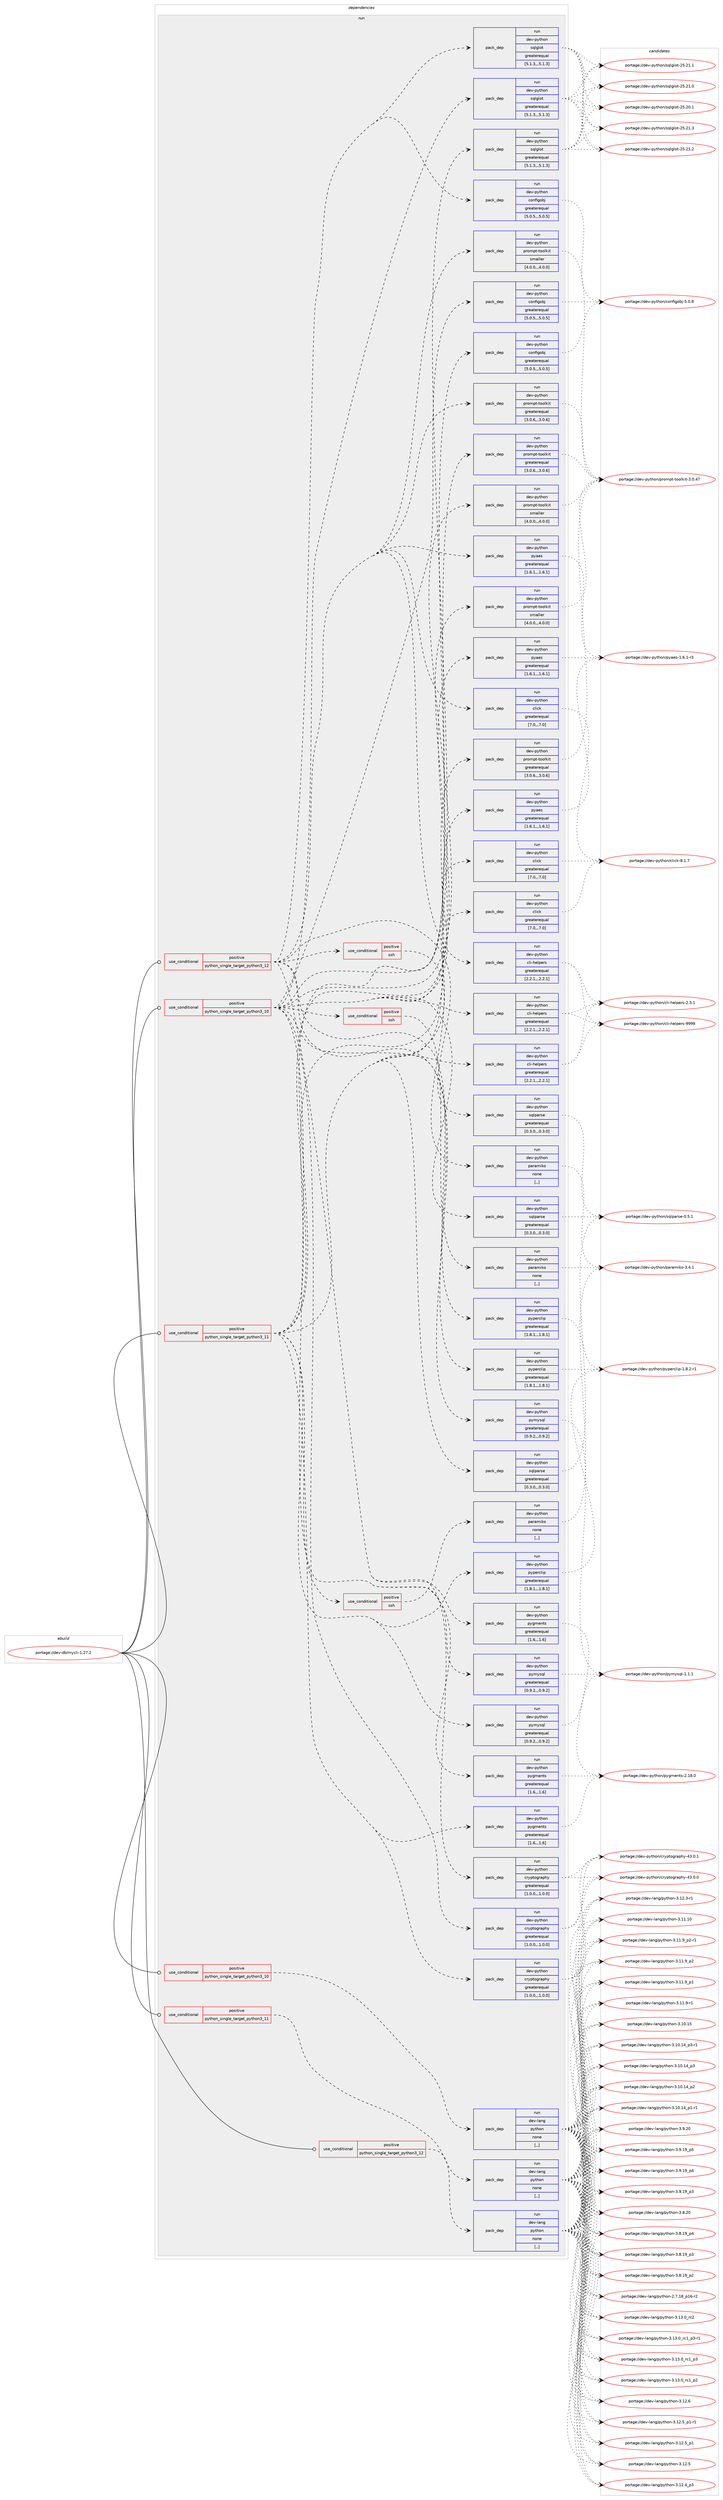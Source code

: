 digraph prolog {

# *************
# Graph options
# *************

newrank=true;
concentrate=true;
compound=true;
graph [rankdir=LR,fontname=Helvetica,fontsize=10,ranksep=1.5];#, ranksep=2.5, nodesep=0.2];
edge  [arrowhead=vee];
node  [fontname=Helvetica,fontsize=10];

# **********
# The ebuild
# **********

subgraph cluster_leftcol {
color=gray;
label=<<i>ebuild</i>>;
id [label="portage://dev-db/mycli-1.27.2", color=red, width=4, href="../dev-db/mycli-1.27.2.svg"];
}

# ****************
# The dependencies
# ****************

subgraph cluster_midcol {
color=gray;
label=<<i>dependencies</i>>;
subgraph cluster_compile {
fillcolor="#eeeeee";
style=filled;
label=<<i>compile</i>>;
}
subgraph cluster_compileandrun {
fillcolor="#eeeeee";
style=filled;
label=<<i>compile and run</i>>;
}
subgraph cluster_run {
fillcolor="#eeeeee";
style=filled;
label=<<i>run</i>>;
subgraph cond147624 {
dependency561151 [label=<<TABLE BORDER="0" CELLBORDER="1" CELLSPACING="0" CELLPADDING="4"><TR><TD ROWSPAN="3" CELLPADDING="10">use_conditional</TD></TR><TR><TD>positive</TD></TR><TR><TD>python_single_target_python3_10</TD></TR></TABLE>>, shape=none, color=red];
subgraph pack408991 {
dependency561152 [label=<<TABLE BORDER="0" CELLBORDER="1" CELLSPACING="0" CELLPADDING="4" WIDTH="220"><TR><TD ROWSPAN="6" CELLPADDING="30">pack_dep</TD></TR><TR><TD WIDTH="110">run</TD></TR><TR><TD>dev-lang</TD></TR><TR><TD>python</TD></TR><TR><TD>none</TD></TR><TR><TD>[,,]</TD></TR></TABLE>>, shape=none, color=blue];
}
dependency561151:e -> dependency561152:w [weight=20,style="dashed",arrowhead="vee"];
}
id:e -> dependency561151:w [weight=20,style="solid",arrowhead="odot"];
subgraph cond147625 {
dependency561153 [label=<<TABLE BORDER="0" CELLBORDER="1" CELLSPACING="0" CELLPADDING="4"><TR><TD ROWSPAN="3" CELLPADDING="10">use_conditional</TD></TR><TR><TD>positive</TD></TR><TR><TD>python_single_target_python3_10</TD></TR></TABLE>>, shape=none, color=red];
subgraph pack408992 {
dependency561154 [label=<<TABLE BORDER="0" CELLBORDER="1" CELLSPACING="0" CELLPADDING="4" WIDTH="220"><TR><TD ROWSPAN="6" CELLPADDING="30">pack_dep</TD></TR><TR><TD WIDTH="110">run</TD></TR><TR><TD>dev-python</TD></TR><TR><TD>cli-helpers</TD></TR><TR><TD>greaterequal</TD></TR><TR><TD>[2.2.1,,,2.2.1]</TD></TR></TABLE>>, shape=none, color=blue];
}
dependency561153:e -> dependency561154:w [weight=20,style="dashed",arrowhead="vee"];
subgraph pack408993 {
dependency561155 [label=<<TABLE BORDER="0" CELLBORDER="1" CELLSPACING="0" CELLPADDING="4" WIDTH="220"><TR><TD ROWSPAN="6" CELLPADDING="30">pack_dep</TD></TR><TR><TD WIDTH="110">run</TD></TR><TR><TD>dev-python</TD></TR><TR><TD>click</TD></TR><TR><TD>greaterequal</TD></TR><TR><TD>[7.0,,,7.0]</TD></TR></TABLE>>, shape=none, color=blue];
}
dependency561153:e -> dependency561155:w [weight=20,style="dashed",arrowhead="vee"];
subgraph pack408994 {
dependency561156 [label=<<TABLE BORDER="0" CELLBORDER="1" CELLSPACING="0" CELLPADDING="4" WIDTH="220"><TR><TD ROWSPAN="6" CELLPADDING="30">pack_dep</TD></TR><TR><TD WIDTH="110">run</TD></TR><TR><TD>dev-python</TD></TR><TR><TD>configobj</TD></TR><TR><TD>greaterequal</TD></TR><TR><TD>[5.0.5,,,5.0.5]</TD></TR></TABLE>>, shape=none, color=blue];
}
dependency561153:e -> dependency561156:w [weight=20,style="dashed",arrowhead="vee"];
subgraph pack408995 {
dependency561157 [label=<<TABLE BORDER="0" CELLBORDER="1" CELLSPACING="0" CELLPADDING="4" WIDTH="220"><TR><TD ROWSPAN="6" CELLPADDING="30">pack_dep</TD></TR><TR><TD WIDTH="110">run</TD></TR><TR><TD>dev-python</TD></TR><TR><TD>cryptography</TD></TR><TR><TD>greaterequal</TD></TR><TR><TD>[1.0.0,,,1.0.0]</TD></TR></TABLE>>, shape=none, color=blue];
}
dependency561153:e -> dependency561157:w [weight=20,style="dashed",arrowhead="vee"];
subgraph pack408996 {
dependency561158 [label=<<TABLE BORDER="0" CELLBORDER="1" CELLSPACING="0" CELLPADDING="4" WIDTH="220"><TR><TD ROWSPAN="6" CELLPADDING="30">pack_dep</TD></TR><TR><TD WIDTH="110">run</TD></TR><TR><TD>dev-python</TD></TR><TR><TD>prompt-toolkit</TD></TR><TR><TD>greaterequal</TD></TR><TR><TD>[3.0.6,,,3.0.6]</TD></TR></TABLE>>, shape=none, color=blue];
}
dependency561153:e -> dependency561158:w [weight=20,style="dashed",arrowhead="vee"];
subgraph pack408997 {
dependency561159 [label=<<TABLE BORDER="0" CELLBORDER="1" CELLSPACING="0" CELLPADDING="4" WIDTH="220"><TR><TD ROWSPAN="6" CELLPADDING="30">pack_dep</TD></TR><TR><TD WIDTH="110">run</TD></TR><TR><TD>dev-python</TD></TR><TR><TD>prompt-toolkit</TD></TR><TR><TD>smaller</TD></TR><TR><TD>[4.0.0,,,4.0.0]</TD></TR></TABLE>>, shape=none, color=blue];
}
dependency561153:e -> dependency561159:w [weight=20,style="dashed",arrowhead="vee"];
subgraph pack408998 {
dependency561160 [label=<<TABLE BORDER="0" CELLBORDER="1" CELLSPACING="0" CELLPADDING="4" WIDTH="220"><TR><TD ROWSPAN="6" CELLPADDING="30">pack_dep</TD></TR><TR><TD WIDTH="110">run</TD></TR><TR><TD>dev-python</TD></TR><TR><TD>pyaes</TD></TR><TR><TD>greaterequal</TD></TR><TR><TD>[1.6.1,,,1.6.1]</TD></TR></TABLE>>, shape=none, color=blue];
}
dependency561153:e -> dependency561160:w [weight=20,style="dashed",arrowhead="vee"];
subgraph pack408999 {
dependency561161 [label=<<TABLE BORDER="0" CELLBORDER="1" CELLSPACING="0" CELLPADDING="4" WIDTH="220"><TR><TD ROWSPAN="6" CELLPADDING="30">pack_dep</TD></TR><TR><TD WIDTH="110">run</TD></TR><TR><TD>dev-python</TD></TR><TR><TD>pygments</TD></TR><TR><TD>greaterequal</TD></TR><TR><TD>[1.6,,,1.6]</TD></TR></TABLE>>, shape=none, color=blue];
}
dependency561153:e -> dependency561161:w [weight=20,style="dashed",arrowhead="vee"];
subgraph pack409000 {
dependency561162 [label=<<TABLE BORDER="0" CELLBORDER="1" CELLSPACING="0" CELLPADDING="4" WIDTH="220"><TR><TD ROWSPAN="6" CELLPADDING="30">pack_dep</TD></TR><TR><TD WIDTH="110">run</TD></TR><TR><TD>dev-python</TD></TR><TR><TD>pymysql</TD></TR><TR><TD>greaterequal</TD></TR><TR><TD>[0.9.2,,,0.9.2]</TD></TR></TABLE>>, shape=none, color=blue];
}
dependency561153:e -> dependency561162:w [weight=20,style="dashed",arrowhead="vee"];
subgraph pack409001 {
dependency561163 [label=<<TABLE BORDER="0" CELLBORDER="1" CELLSPACING="0" CELLPADDING="4" WIDTH="220"><TR><TD ROWSPAN="6" CELLPADDING="30">pack_dep</TD></TR><TR><TD WIDTH="110">run</TD></TR><TR><TD>dev-python</TD></TR><TR><TD>pyperclip</TD></TR><TR><TD>greaterequal</TD></TR><TR><TD>[1.8.1,,,1.8.1]</TD></TR></TABLE>>, shape=none, color=blue];
}
dependency561153:e -> dependency561163:w [weight=20,style="dashed",arrowhead="vee"];
subgraph pack409002 {
dependency561164 [label=<<TABLE BORDER="0" CELLBORDER="1" CELLSPACING="0" CELLPADDING="4" WIDTH="220"><TR><TD ROWSPAN="6" CELLPADDING="30">pack_dep</TD></TR><TR><TD WIDTH="110">run</TD></TR><TR><TD>dev-python</TD></TR><TR><TD>sqlglot</TD></TR><TR><TD>greaterequal</TD></TR><TR><TD>[5.1.3,,,5.1.3]</TD></TR></TABLE>>, shape=none, color=blue];
}
dependency561153:e -> dependency561164:w [weight=20,style="dashed",arrowhead="vee"];
subgraph pack409003 {
dependency561165 [label=<<TABLE BORDER="0" CELLBORDER="1" CELLSPACING="0" CELLPADDING="4" WIDTH="220"><TR><TD ROWSPAN="6" CELLPADDING="30">pack_dep</TD></TR><TR><TD WIDTH="110">run</TD></TR><TR><TD>dev-python</TD></TR><TR><TD>sqlparse</TD></TR><TR><TD>greaterequal</TD></TR><TR><TD>[0.3.0,,,0.3.0]</TD></TR></TABLE>>, shape=none, color=blue];
}
dependency561153:e -> dependency561165:w [weight=20,style="dashed",arrowhead="vee"];
subgraph cond147626 {
dependency561166 [label=<<TABLE BORDER="0" CELLBORDER="1" CELLSPACING="0" CELLPADDING="4"><TR><TD ROWSPAN="3" CELLPADDING="10">use_conditional</TD></TR><TR><TD>positive</TD></TR><TR><TD>ssh</TD></TR></TABLE>>, shape=none, color=red];
subgraph pack409004 {
dependency561167 [label=<<TABLE BORDER="0" CELLBORDER="1" CELLSPACING="0" CELLPADDING="4" WIDTH="220"><TR><TD ROWSPAN="6" CELLPADDING="30">pack_dep</TD></TR><TR><TD WIDTH="110">run</TD></TR><TR><TD>dev-python</TD></TR><TR><TD>paramiko</TD></TR><TR><TD>none</TD></TR><TR><TD>[,,]</TD></TR></TABLE>>, shape=none, color=blue];
}
dependency561166:e -> dependency561167:w [weight=20,style="dashed",arrowhead="vee"];
}
dependency561153:e -> dependency561166:w [weight=20,style="dashed",arrowhead="vee"];
}
id:e -> dependency561153:w [weight=20,style="solid",arrowhead="odot"];
subgraph cond147627 {
dependency561168 [label=<<TABLE BORDER="0" CELLBORDER="1" CELLSPACING="0" CELLPADDING="4"><TR><TD ROWSPAN="3" CELLPADDING="10">use_conditional</TD></TR><TR><TD>positive</TD></TR><TR><TD>python_single_target_python3_11</TD></TR></TABLE>>, shape=none, color=red];
subgraph pack409005 {
dependency561169 [label=<<TABLE BORDER="0" CELLBORDER="1" CELLSPACING="0" CELLPADDING="4" WIDTH="220"><TR><TD ROWSPAN="6" CELLPADDING="30">pack_dep</TD></TR><TR><TD WIDTH="110">run</TD></TR><TR><TD>dev-lang</TD></TR><TR><TD>python</TD></TR><TR><TD>none</TD></TR><TR><TD>[,,]</TD></TR></TABLE>>, shape=none, color=blue];
}
dependency561168:e -> dependency561169:w [weight=20,style="dashed",arrowhead="vee"];
}
id:e -> dependency561168:w [weight=20,style="solid",arrowhead="odot"];
subgraph cond147628 {
dependency561170 [label=<<TABLE BORDER="0" CELLBORDER="1" CELLSPACING="0" CELLPADDING="4"><TR><TD ROWSPAN="3" CELLPADDING="10">use_conditional</TD></TR><TR><TD>positive</TD></TR><TR><TD>python_single_target_python3_11</TD></TR></TABLE>>, shape=none, color=red];
subgraph pack409006 {
dependency561171 [label=<<TABLE BORDER="0" CELLBORDER="1" CELLSPACING="0" CELLPADDING="4" WIDTH="220"><TR><TD ROWSPAN="6" CELLPADDING="30">pack_dep</TD></TR><TR><TD WIDTH="110">run</TD></TR><TR><TD>dev-python</TD></TR><TR><TD>cli-helpers</TD></TR><TR><TD>greaterequal</TD></TR><TR><TD>[2.2.1,,,2.2.1]</TD></TR></TABLE>>, shape=none, color=blue];
}
dependency561170:e -> dependency561171:w [weight=20,style="dashed",arrowhead="vee"];
subgraph pack409007 {
dependency561172 [label=<<TABLE BORDER="0" CELLBORDER="1" CELLSPACING="0" CELLPADDING="4" WIDTH="220"><TR><TD ROWSPAN="6" CELLPADDING="30">pack_dep</TD></TR><TR><TD WIDTH="110">run</TD></TR><TR><TD>dev-python</TD></TR><TR><TD>click</TD></TR><TR><TD>greaterequal</TD></TR><TR><TD>[7.0,,,7.0]</TD></TR></TABLE>>, shape=none, color=blue];
}
dependency561170:e -> dependency561172:w [weight=20,style="dashed",arrowhead="vee"];
subgraph pack409008 {
dependency561173 [label=<<TABLE BORDER="0" CELLBORDER="1" CELLSPACING="0" CELLPADDING="4" WIDTH="220"><TR><TD ROWSPAN="6" CELLPADDING="30">pack_dep</TD></TR><TR><TD WIDTH="110">run</TD></TR><TR><TD>dev-python</TD></TR><TR><TD>configobj</TD></TR><TR><TD>greaterequal</TD></TR><TR><TD>[5.0.5,,,5.0.5]</TD></TR></TABLE>>, shape=none, color=blue];
}
dependency561170:e -> dependency561173:w [weight=20,style="dashed",arrowhead="vee"];
subgraph pack409009 {
dependency561174 [label=<<TABLE BORDER="0" CELLBORDER="1" CELLSPACING="0" CELLPADDING="4" WIDTH="220"><TR><TD ROWSPAN="6" CELLPADDING="30">pack_dep</TD></TR><TR><TD WIDTH="110">run</TD></TR><TR><TD>dev-python</TD></TR><TR><TD>cryptography</TD></TR><TR><TD>greaterequal</TD></TR><TR><TD>[1.0.0,,,1.0.0]</TD></TR></TABLE>>, shape=none, color=blue];
}
dependency561170:e -> dependency561174:w [weight=20,style="dashed",arrowhead="vee"];
subgraph pack409010 {
dependency561175 [label=<<TABLE BORDER="0" CELLBORDER="1" CELLSPACING="0" CELLPADDING="4" WIDTH="220"><TR><TD ROWSPAN="6" CELLPADDING="30">pack_dep</TD></TR><TR><TD WIDTH="110">run</TD></TR><TR><TD>dev-python</TD></TR><TR><TD>prompt-toolkit</TD></TR><TR><TD>greaterequal</TD></TR><TR><TD>[3.0.6,,,3.0.6]</TD></TR></TABLE>>, shape=none, color=blue];
}
dependency561170:e -> dependency561175:w [weight=20,style="dashed",arrowhead="vee"];
subgraph pack409011 {
dependency561176 [label=<<TABLE BORDER="0" CELLBORDER="1" CELLSPACING="0" CELLPADDING="4" WIDTH="220"><TR><TD ROWSPAN="6" CELLPADDING="30">pack_dep</TD></TR><TR><TD WIDTH="110">run</TD></TR><TR><TD>dev-python</TD></TR><TR><TD>prompt-toolkit</TD></TR><TR><TD>smaller</TD></TR><TR><TD>[4.0.0,,,4.0.0]</TD></TR></TABLE>>, shape=none, color=blue];
}
dependency561170:e -> dependency561176:w [weight=20,style="dashed",arrowhead="vee"];
subgraph pack409012 {
dependency561177 [label=<<TABLE BORDER="0" CELLBORDER="1" CELLSPACING="0" CELLPADDING="4" WIDTH="220"><TR><TD ROWSPAN="6" CELLPADDING="30">pack_dep</TD></TR><TR><TD WIDTH="110">run</TD></TR><TR><TD>dev-python</TD></TR><TR><TD>pyaes</TD></TR><TR><TD>greaterequal</TD></TR><TR><TD>[1.6.1,,,1.6.1]</TD></TR></TABLE>>, shape=none, color=blue];
}
dependency561170:e -> dependency561177:w [weight=20,style="dashed",arrowhead="vee"];
subgraph pack409013 {
dependency561178 [label=<<TABLE BORDER="0" CELLBORDER="1" CELLSPACING="0" CELLPADDING="4" WIDTH="220"><TR><TD ROWSPAN="6" CELLPADDING="30">pack_dep</TD></TR><TR><TD WIDTH="110">run</TD></TR><TR><TD>dev-python</TD></TR><TR><TD>pygments</TD></TR><TR><TD>greaterequal</TD></TR><TR><TD>[1.6,,,1.6]</TD></TR></TABLE>>, shape=none, color=blue];
}
dependency561170:e -> dependency561178:w [weight=20,style="dashed",arrowhead="vee"];
subgraph pack409014 {
dependency561179 [label=<<TABLE BORDER="0" CELLBORDER="1" CELLSPACING="0" CELLPADDING="4" WIDTH="220"><TR><TD ROWSPAN="6" CELLPADDING="30">pack_dep</TD></TR><TR><TD WIDTH="110">run</TD></TR><TR><TD>dev-python</TD></TR><TR><TD>pymysql</TD></TR><TR><TD>greaterequal</TD></TR><TR><TD>[0.9.2,,,0.9.2]</TD></TR></TABLE>>, shape=none, color=blue];
}
dependency561170:e -> dependency561179:w [weight=20,style="dashed",arrowhead="vee"];
subgraph pack409015 {
dependency561180 [label=<<TABLE BORDER="0" CELLBORDER="1" CELLSPACING="0" CELLPADDING="4" WIDTH="220"><TR><TD ROWSPAN="6" CELLPADDING="30">pack_dep</TD></TR><TR><TD WIDTH="110">run</TD></TR><TR><TD>dev-python</TD></TR><TR><TD>pyperclip</TD></TR><TR><TD>greaterequal</TD></TR><TR><TD>[1.8.1,,,1.8.1]</TD></TR></TABLE>>, shape=none, color=blue];
}
dependency561170:e -> dependency561180:w [weight=20,style="dashed",arrowhead="vee"];
subgraph pack409016 {
dependency561181 [label=<<TABLE BORDER="0" CELLBORDER="1" CELLSPACING="0" CELLPADDING="4" WIDTH="220"><TR><TD ROWSPAN="6" CELLPADDING="30">pack_dep</TD></TR><TR><TD WIDTH="110">run</TD></TR><TR><TD>dev-python</TD></TR><TR><TD>sqlglot</TD></TR><TR><TD>greaterequal</TD></TR><TR><TD>[5.1.3,,,5.1.3]</TD></TR></TABLE>>, shape=none, color=blue];
}
dependency561170:e -> dependency561181:w [weight=20,style="dashed",arrowhead="vee"];
subgraph pack409017 {
dependency561182 [label=<<TABLE BORDER="0" CELLBORDER="1" CELLSPACING="0" CELLPADDING="4" WIDTH="220"><TR><TD ROWSPAN="6" CELLPADDING="30">pack_dep</TD></TR><TR><TD WIDTH="110">run</TD></TR><TR><TD>dev-python</TD></TR><TR><TD>sqlparse</TD></TR><TR><TD>greaterequal</TD></TR><TR><TD>[0.3.0,,,0.3.0]</TD></TR></TABLE>>, shape=none, color=blue];
}
dependency561170:e -> dependency561182:w [weight=20,style="dashed",arrowhead="vee"];
subgraph cond147629 {
dependency561183 [label=<<TABLE BORDER="0" CELLBORDER="1" CELLSPACING="0" CELLPADDING="4"><TR><TD ROWSPAN="3" CELLPADDING="10">use_conditional</TD></TR><TR><TD>positive</TD></TR><TR><TD>ssh</TD></TR></TABLE>>, shape=none, color=red];
subgraph pack409018 {
dependency561184 [label=<<TABLE BORDER="0" CELLBORDER="1" CELLSPACING="0" CELLPADDING="4" WIDTH="220"><TR><TD ROWSPAN="6" CELLPADDING="30">pack_dep</TD></TR><TR><TD WIDTH="110">run</TD></TR><TR><TD>dev-python</TD></TR><TR><TD>paramiko</TD></TR><TR><TD>none</TD></TR><TR><TD>[,,]</TD></TR></TABLE>>, shape=none, color=blue];
}
dependency561183:e -> dependency561184:w [weight=20,style="dashed",arrowhead="vee"];
}
dependency561170:e -> dependency561183:w [weight=20,style="dashed",arrowhead="vee"];
}
id:e -> dependency561170:w [weight=20,style="solid",arrowhead="odot"];
subgraph cond147630 {
dependency561185 [label=<<TABLE BORDER="0" CELLBORDER="1" CELLSPACING="0" CELLPADDING="4"><TR><TD ROWSPAN="3" CELLPADDING="10">use_conditional</TD></TR><TR><TD>positive</TD></TR><TR><TD>python_single_target_python3_12</TD></TR></TABLE>>, shape=none, color=red];
subgraph pack409019 {
dependency561186 [label=<<TABLE BORDER="0" CELLBORDER="1" CELLSPACING="0" CELLPADDING="4" WIDTH="220"><TR><TD ROWSPAN="6" CELLPADDING="30">pack_dep</TD></TR><TR><TD WIDTH="110">run</TD></TR><TR><TD>dev-lang</TD></TR><TR><TD>python</TD></TR><TR><TD>none</TD></TR><TR><TD>[,,]</TD></TR></TABLE>>, shape=none, color=blue];
}
dependency561185:e -> dependency561186:w [weight=20,style="dashed",arrowhead="vee"];
}
id:e -> dependency561185:w [weight=20,style="solid",arrowhead="odot"];
subgraph cond147631 {
dependency561187 [label=<<TABLE BORDER="0" CELLBORDER="1" CELLSPACING="0" CELLPADDING="4"><TR><TD ROWSPAN="3" CELLPADDING="10">use_conditional</TD></TR><TR><TD>positive</TD></TR><TR><TD>python_single_target_python3_12</TD></TR></TABLE>>, shape=none, color=red];
subgraph pack409020 {
dependency561188 [label=<<TABLE BORDER="0" CELLBORDER="1" CELLSPACING="0" CELLPADDING="4" WIDTH="220"><TR><TD ROWSPAN="6" CELLPADDING="30">pack_dep</TD></TR><TR><TD WIDTH="110">run</TD></TR><TR><TD>dev-python</TD></TR><TR><TD>cli-helpers</TD></TR><TR><TD>greaterequal</TD></TR><TR><TD>[2.2.1,,,2.2.1]</TD></TR></TABLE>>, shape=none, color=blue];
}
dependency561187:e -> dependency561188:w [weight=20,style="dashed",arrowhead="vee"];
subgraph pack409021 {
dependency561189 [label=<<TABLE BORDER="0" CELLBORDER="1" CELLSPACING="0" CELLPADDING="4" WIDTH="220"><TR><TD ROWSPAN="6" CELLPADDING="30">pack_dep</TD></TR><TR><TD WIDTH="110">run</TD></TR><TR><TD>dev-python</TD></TR><TR><TD>click</TD></TR><TR><TD>greaterequal</TD></TR><TR><TD>[7.0,,,7.0]</TD></TR></TABLE>>, shape=none, color=blue];
}
dependency561187:e -> dependency561189:w [weight=20,style="dashed",arrowhead="vee"];
subgraph pack409022 {
dependency561190 [label=<<TABLE BORDER="0" CELLBORDER="1" CELLSPACING="0" CELLPADDING="4" WIDTH="220"><TR><TD ROWSPAN="6" CELLPADDING="30">pack_dep</TD></TR><TR><TD WIDTH="110">run</TD></TR><TR><TD>dev-python</TD></TR><TR><TD>configobj</TD></TR><TR><TD>greaterequal</TD></TR><TR><TD>[5.0.5,,,5.0.5]</TD></TR></TABLE>>, shape=none, color=blue];
}
dependency561187:e -> dependency561190:w [weight=20,style="dashed",arrowhead="vee"];
subgraph pack409023 {
dependency561191 [label=<<TABLE BORDER="0" CELLBORDER="1" CELLSPACING="0" CELLPADDING="4" WIDTH="220"><TR><TD ROWSPAN="6" CELLPADDING="30">pack_dep</TD></TR><TR><TD WIDTH="110">run</TD></TR><TR><TD>dev-python</TD></TR><TR><TD>cryptography</TD></TR><TR><TD>greaterequal</TD></TR><TR><TD>[1.0.0,,,1.0.0]</TD></TR></TABLE>>, shape=none, color=blue];
}
dependency561187:e -> dependency561191:w [weight=20,style="dashed",arrowhead="vee"];
subgraph pack409024 {
dependency561192 [label=<<TABLE BORDER="0" CELLBORDER="1" CELLSPACING="0" CELLPADDING="4" WIDTH="220"><TR><TD ROWSPAN="6" CELLPADDING="30">pack_dep</TD></TR><TR><TD WIDTH="110">run</TD></TR><TR><TD>dev-python</TD></TR><TR><TD>prompt-toolkit</TD></TR><TR><TD>greaterequal</TD></TR><TR><TD>[3.0.6,,,3.0.6]</TD></TR></TABLE>>, shape=none, color=blue];
}
dependency561187:e -> dependency561192:w [weight=20,style="dashed",arrowhead="vee"];
subgraph pack409025 {
dependency561193 [label=<<TABLE BORDER="0" CELLBORDER="1" CELLSPACING="0" CELLPADDING="4" WIDTH="220"><TR><TD ROWSPAN="6" CELLPADDING="30">pack_dep</TD></TR><TR><TD WIDTH="110">run</TD></TR><TR><TD>dev-python</TD></TR><TR><TD>prompt-toolkit</TD></TR><TR><TD>smaller</TD></TR><TR><TD>[4.0.0,,,4.0.0]</TD></TR></TABLE>>, shape=none, color=blue];
}
dependency561187:e -> dependency561193:w [weight=20,style="dashed",arrowhead="vee"];
subgraph pack409026 {
dependency561194 [label=<<TABLE BORDER="0" CELLBORDER="1" CELLSPACING="0" CELLPADDING="4" WIDTH="220"><TR><TD ROWSPAN="6" CELLPADDING="30">pack_dep</TD></TR><TR><TD WIDTH="110">run</TD></TR><TR><TD>dev-python</TD></TR><TR><TD>pyaes</TD></TR><TR><TD>greaterequal</TD></TR><TR><TD>[1.6.1,,,1.6.1]</TD></TR></TABLE>>, shape=none, color=blue];
}
dependency561187:e -> dependency561194:w [weight=20,style="dashed",arrowhead="vee"];
subgraph pack409027 {
dependency561195 [label=<<TABLE BORDER="0" CELLBORDER="1" CELLSPACING="0" CELLPADDING="4" WIDTH="220"><TR><TD ROWSPAN="6" CELLPADDING="30">pack_dep</TD></TR><TR><TD WIDTH="110">run</TD></TR><TR><TD>dev-python</TD></TR><TR><TD>pygments</TD></TR><TR><TD>greaterequal</TD></TR><TR><TD>[1.6,,,1.6]</TD></TR></TABLE>>, shape=none, color=blue];
}
dependency561187:e -> dependency561195:w [weight=20,style="dashed",arrowhead="vee"];
subgraph pack409028 {
dependency561196 [label=<<TABLE BORDER="0" CELLBORDER="1" CELLSPACING="0" CELLPADDING="4" WIDTH="220"><TR><TD ROWSPAN="6" CELLPADDING="30">pack_dep</TD></TR><TR><TD WIDTH="110">run</TD></TR><TR><TD>dev-python</TD></TR><TR><TD>pymysql</TD></TR><TR><TD>greaterequal</TD></TR><TR><TD>[0.9.2,,,0.9.2]</TD></TR></TABLE>>, shape=none, color=blue];
}
dependency561187:e -> dependency561196:w [weight=20,style="dashed",arrowhead="vee"];
subgraph pack409029 {
dependency561197 [label=<<TABLE BORDER="0" CELLBORDER="1" CELLSPACING="0" CELLPADDING="4" WIDTH="220"><TR><TD ROWSPAN="6" CELLPADDING="30">pack_dep</TD></TR><TR><TD WIDTH="110">run</TD></TR><TR><TD>dev-python</TD></TR><TR><TD>pyperclip</TD></TR><TR><TD>greaterequal</TD></TR><TR><TD>[1.8.1,,,1.8.1]</TD></TR></TABLE>>, shape=none, color=blue];
}
dependency561187:e -> dependency561197:w [weight=20,style="dashed",arrowhead="vee"];
subgraph pack409030 {
dependency561198 [label=<<TABLE BORDER="0" CELLBORDER="1" CELLSPACING="0" CELLPADDING="4" WIDTH="220"><TR><TD ROWSPAN="6" CELLPADDING="30">pack_dep</TD></TR><TR><TD WIDTH="110">run</TD></TR><TR><TD>dev-python</TD></TR><TR><TD>sqlglot</TD></TR><TR><TD>greaterequal</TD></TR><TR><TD>[5.1.3,,,5.1.3]</TD></TR></TABLE>>, shape=none, color=blue];
}
dependency561187:e -> dependency561198:w [weight=20,style="dashed",arrowhead="vee"];
subgraph pack409031 {
dependency561199 [label=<<TABLE BORDER="0" CELLBORDER="1" CELLSPACING="0" CELLPADDING="4" WIDTH="220"><TR><TD ROWSPAN="6" CELLPADDING="30">pack_dep</TD></TR><TR><TD WIDTH="110">run</TD></TR><TR><TD>dev-python</TD></TR><TR><TD>sqlparse</TD></TR><TR><TD>greaterequal</TD></TR><TR><TD>[0.3.0,,,0.3.0]</TD></TR></TABLE>>, shape=none, color=blue];
}
dependency561187:e -> dependency561199:w [weight=20,style="dashed",arrowhead="vee"];
subgraph cond147632 {
dependency561200 [label=<<TABLE BORDER="0" CELLBORDER="1" CELLSPACING="0" CELLPADDING="4"><TR><TD ROWSPAN="3" CELLPADDING="10">use_conditional</TD></TR><TR><TD>positive</TD></TR><TR><TD>ssh</TD></TR></TABLE>>, shape=none, color=red];
subgraph pack409032 {
dependency561201 [label=<<TABLE BORDER="0" CELLBORDER="1" CELLSPACING="0" CELLPADDING="4" WIDTH="220"><TR><TD ROWSPAN="6" CELLPADDING="30">pack_dep</TD></TR><TR><TD WIDTH="110">run</TD></TR><TR><TD>dev-python</TD></TR><TR><TD>paramiko</TD></TR><TR><TD>none</TD></TR><TR><TD>[,,]</TD></TR></TABLE>>, shape=none, color=blue];
}
dependency561200:e -> dependency561201:w [weight=20,style="dashed",arrowhead="vee"];
}
dependency561187:e -> dependency561200:w [weight=20,style="dashed",arrowhead="vee"];
}
id:e -> dependency561187:w [weight=20,style="solid",arrowhead="odot"];
}
}

# **************
# The candidates
# **************

subgraph cluster_choices {
rank=same;
color=gray;
label=<<i>candidates</i>>;

subgraph choice408991 {
color=black;
nodesep=1;
choice10010111845108971101034711212111610411111045514649514648951149950 [label="portage://dev-lang/python-3.13.0_rc2", color=red, width=4,href="../dev-lang/python-3.13.0_rc2.svg"];
choice1001011184510897110103471121211161041111104551464951464895114994995112514511449 [label="portage://dev-lang/python-3.13.0_rc1_p3-r1", color=red, width=4,href="../dev-lang/python-3.13.0_rc1_p3-r1.svg"];
choice100101118451089711010347112121116104111110455146495146489511499499511251 [label="portage://dev-lang/python-3.13.0_rc1_p3", color=red, width=4,href="../dev-lang/python-3.13.0_rc1_p3.svg"];
choice100101118451089711010347112121116104111110455146495146489511499499511250 [label="portage://dev-lang/python-3.13.0_rc1_p2", color=red, width=4,href="../dev-lang/python-3.13.0_rc1_p2.svg"];
choice10010111845108971101034711212111610411111045514649504654 [label="portage://dev-lang/python-3.12.6", color=red, width=4,href="../dev-lang/python-3.12.6.svg"];
choice1001011184510897110103471121211161041111104551464950465395112494511449 [label="portage://dev-lang/python-3.12.5_p1-r1", color=red, width=4,href="../dev-lang/python-3.12.5_p1-r1.svg"];
choice100101118451089711010347112121116104111110455146495046539511249 [label="portage://dev-lang/python-3.12.5_p1", color=red, width=4,href="../dev-lang/python-3.12.5_p1.svg"];
choice10010111845108971101034711212111610411111045514649504653 [label="portage://dev-lang/python-3.12.5", color=red, width=4,href="../dev-lang/python-3.12.5.svg"];
choice100101118451089711010347112121116104111110455146495046529511251 [label="portage://dev-lang/python-3.12.4_p3", color=red, width=4,href="../dev-lang/python-3.12.4_p3.svg"];
choice100101118451089711010347112121116104111110455146495046514511449 [label="portage://dev-lang/python-3.12.3-r1", color=red, width=4,href="../dev-lang/python-3.12.3-r1.svg"];
choice1001011184510897110103471121211161041111104551464949464948 [label="portage://dev-lang/python-3.11.10", color=red, width=4,href="../dev-lang/python-3.11.10.svg"];
choice1001011184510897110103471121211161041111104551464949465795112504511449 [label="portage://dev-lang/python-3.11.9_p2-r1", color=red, width=4,href="../dev-lang/python-3.11.9_p2-r1.svg"];
choice100101118451089711010347112121116104111110455146494946579511250 [label="portage://dev-lang/python-3.11.9_p2", color=red, width=4,href="../dev-lang/python-3.11.9_p2.svg"];
choice100101118451089711010347112121116104111110455146494946579511249 [label="portage://dev-lang/python-3.11.9_p1", color=red, width=4,href="../dev-lang/python-3.11.9_p1.svg"];
choice100101118451089711010347112121116104111110455146494946574511449 [label="portage://dev-lang/python-3.11.9-r1", color=red, width=4,href="../dev-lang/python-3.11.9-r1.svg"];
choice1001011184510897110103471121211161041111104551464948464953 [label="portage://dev-lang/python-3.10.15", color=red, width=4,href="../dev-lang/python-3.10.15.svg"];
choice100101118451089711010347112121116104111110455146494846495295112514511449 [label="portage://dev-lang/python-3.10.14_p3-r1", color=red, width=4,href="../dev-lang/python-3.10.14_p3-r1.svg"];
choice10010111845108971101034711212111610411111045514649484649529511251 [label="portage://dev-lang/python-3.10.14_p3", color=red, width=4,href="../dev-lang/python-3.10.14_p3.svg"];
choice10010111845108971101034711212111610411111045514649484649529511250 [label="portage://dev-lang/python-3.10.14_p2", color=red, width=4,href="../dev-lang/python-3.10.14_p2.svg"];
choice100101118451089711010347112121116104111110455146494846495295112494511449 [label="portage://dev-lang/python-3.10.14_p1-r1", color=red, width=4,href="../dev-lang/python-3.10.14_p1-r1.svg"];
choice10010111845108971101034711212111610411111045514657465048 [label="portage://dev-lang/python-3.9.20", color=red, width=4,href="../dev-lang/python-3.9.20.svg"];
choice100101118451089711010347112121116104111110455146574649579511253 [label="portage://dev-lang/python-3.9.19_p5", color=red, width=4,href="../dev-lang/python-3.9.19_p5.svg"];
choice100101118451089711010347112121116104111110455146574649579511252 [label="portage://dev-lang/python-3.9.19_p4", color=red, width=4,href="../dev-lang/python-3.9.19_p4.svg"];
choice100101118451089711010347112121116104111110455146574649579511251 [label="portage://dev-lang/python-3.9.19_p3", color=red, width=4,href="../dev-lang/python-3.9.19_p3.svg"];
choice10010111845108971101034711212111610411111045514656465048 [label="portage://dev-lang/python-3.8.20", color=red, width=4,href="../dev-lang/python-3.8.20.svg"];
choice100101118451089711010347112121116104111110455146564649579511252 [label="portage://dev-lang/python-3.8.19_p4", color=red, width=4,href="../dev-lang/python-3.8.19_p4.svg"];
choice100101118451089711010347112121116104111110455146564649579511251 [label="portage://dev-lang/python-3.8.19_p3", color=red, width=4,href="../dev-lang/python-3.8.19_p3.svg"];
choice100101118451089711010347112121116104111110455146564649579511250 [label="portage://dev-lang/python-3.8.19_p2", color=red, width=4,href="../dev-lang/python-3.8.19_p2.svg"];
choice100101118451089711010347112121116104111110455046554649569511249544511450 [label="portage://dev-lang/python-2.7.18_p16-r2", color=red, width=4,href="../dev-lang/python-2.7.18_p16-r2.svg"];
dependency561152:e -> choice10010111845108971101034711212111610411111045514649514648951149950:w [style=dotted,weight="100"];
dependency561152:e -> choice1001011184510897110103471121211161041111104551464951464895114994995112514511449:w [style=dotted,weight="100"];
dependency561152:e -> choice100101118451089711010347112121116104111110455146495146489511499499511251:w [style=dotted,weight="100"];
dependency561152:e -> choice100101118451089711010347112121116104111110455146495146489511499499511250:w [style=dotted,weight="100"];
dependency561152:e -> choice10010111845108971101034711212111610411111045514649504654:w [style=dotted,weight="100"];
dependency561152:e -> choice1001011184510897110103471121211161041111104551464950465395112494511449:w [style=dotted,weight="100"];
dependency561152:e -> choice100101118451089711010347112121116104111110455146495046539511249:w [style=dotted,weight="100"];
dependency561152:e -> choice10010111845108971101034711212111610411111045514649504653:w [style=dotted,weight="100"];
dependency561152:e -> choice100101118451089711010347112121116104111110455146495046529511251:w [style=dotted,weight="100"];
dependency561152:e -> choice100101118451089711010347112121116104111110455146495046514511449:w [style=dotted,weight="100"];
dependency561152:e -> choice1001011184510897110103471121211161041111104551464949464948:w [style=dotted,weight="100"];
dependency561152:e -> choice1001011184510897110103471121211161041111104551464949465795112504511449:w [style=dotted,weight="100"];
dependency561152:e -> choice100101118451089711010347112121116104111110455146494946579511250:w [style=dotted,weight="100"];
dependency561152:e -> choice100101118451089711010347112121116104111110455146494946579511249:w [style=dotted,weight="100"];
dependency561152:e -> choice100101118451089711010347112121116104111110455146494946574511449:w [style=dotted,weight="100"];
dependency561152:e -> choice1001011184510897110103471121211161041111104551464948464953:w [style=dotted,weight="100"];
dependency561152:e -> choice100101118451089711010347112121116104111110455146494846495295112514511449:w [style=dotted,weight="100"];
dependency561152:e -> choice10010111845108971101034711212111610411111045514649484649529511251:w [style=dotted,weight="100"];
dependency561152:e -> choice10010111845108971101034711212111610411111045514649484649529511250:w [style=dotted,weight="100"];
dependency561152:e -> choice100101118451089711010347112121116104111110455146494846495295112494511449:w [style=dotted,weight="100"];
dependency561152:e -> choice10010111845108971101034711212111610411111045514657465048:w [style=dotted,weight="100"];
dependency561152:e -> choice100101118451089711010347112121116104111110455146574649579511253:w [style=dotted,weight="100"];
dependency561152:e -> choice100101118451089711010347112121116104111110455146574649579511252:w [style=dotted,weight="100"];
dependency561152:e -> choice100101118451089711010347112121116104111110455146574649579511251:w [style=dotted,weight="100"];
dependency561152:e -> choice10010111845108971101034711212111610411111045514656465048:w [style=dotted,weight="100"];
dependency561152:e -> choice100101118451089711010347112121116104111110455146564649579511252:w [style=dotted,weight="100"];
dependency561152:e -> choice100101118451089711010347112121116104111110455146564649579511251:w [style=dotted,weight="100"];
dependency561152:e -> choice100101118451089711010347112121116104111110455146564649579511250:w [style=dotted,weight="100"];
dependency561152:e -> choice100101118451089711010347112121116104111110455046554649569511249544511450:w [style=dotted,weight="100"];
}
subgraph choice408992 {
color=black;
nodesep=1;
choice100101118451121211161041111104799108105451041011081121011141154557575757 [label="portage://dev-python/cli-helpers-9999", color=red, width=4,href="../dev-python/cli-helpers-9999.svg"];
choice10010111845112121116104111110479910810545104101108112101114115455046514649 [label="portage://dev-python/cli-helpers-2.3.1", color=red, width=4,href="../dev-python/cli-helpers-2.3.1.svg"];
dependency561154:e -> choice100101118451121211161041111104799108105451041011081121011141154557575757:w [style=dotted,weight="100"];
dependency561154:e -> choice10010111845112121116104111110479910810545104101108112101114115455046514649:w [style=dotted,weight="100"];
}
subgraph choice408993 {
color=black;
nodesep=1;
choice10010111845112121116104111110479910810599107455646494655 [label="portage://dev-python/click-8.1.7", color=red, width=4,href="../dev-python/click-8.1.7.svg"];
dependency561155:e -> choice10010111845112121116104111110479910810599107455646494655:w [style=dotted,weight="100"];
}
subgraph choice408994 {
color=black;
nodesep=1;
choice10010111845112121116104111110479911111010210510311198106455346484656 [label="portage://dev-python/configobj-5.0.8", color=red, width=4,href="../dev-python/configobj-5.0.8.svg"];
dependency561156:e -> choice10010111845112121116104111110479911111010210510311198106455346484656:w [style=dotted,weight="100"];
}
subgraph choice408995 {
color=black;
nodesep=1;
choice1001011184511212111610411111047991141211121161111031149711210412145525146484649 [label="portage://dev-python/cryptography-43.0.1", color=red, width=4,href="../dev-python/cryptography-43.0.1.svg"];
choice1001011184511212111610411111047991141211121161111031149711210412145525146484648 [label="portage://dev-python/cryptography-43.0.0", color=red, width=4,href="../dev-python/cryptography-43.0.0.svg"];
dependency561157:e -> choice1001011184511212111610411111047991141211121161111031149711210412145525146484649:w [style=dotted,weight="100"];
dependency561157:e -> choice1001011184511212111610411111047991141211121161111031149711210412145525146484648:w [style=dotted,weight="100"];
}
subgraph choice408996 {
color=black;
nodesep=1;
choice10010111845112121116104111110471121141111091121164511611111110810710511645514648465255 [label="portage://dev-python/prompt-toolkit-3.0.47", color=red, width=4,href="../dev-python/prompt-toolkit-3.0.47.svg"];
dependency561158:e -> choice10010111845112121116104111110471121141111091121164511611111110810710511645514648465255:w [style=dotted,weight="100"];
}
subgraph choice408997 {
color=black;
nodesep=1;
choice10010111845112121116104111110471121141111091121164511611111110810710511645514648465255 [label="portage://dev-python/prompt-toolkit-3.0.47", color=red, width=4,href="../dev-python/prompt-toolkit-3.0.47.svg"];
dependency561159:e -> choice10010111845112121116104111110471121141111091121164511611111110810710511645514648465255:w [style=dotted,weight="100"];
}
subgraph choice408998 {
color=black;
nodesep=1;
choice1001011184511212111610411111047112121971011154549465446494511451 [label="portage://dev-python/pyaes-1.6.1-r3", color=red, width=4,href="../dev-python/pyaes-1.6.1-r3.svg"];
dependency561160:e -> choice1001011184511212111610411111047112121971011154549465446494511451:w [style=dotted,weight="100"];
}
subgraph choice408999 {
color=black;
nodesep=1;
choice100101118451121211161041111104711212110310910111011611545504649564648 [label="portage://dev-python/pygments-2.18.0", color=red, width=4,href="../dev-python/pygments-2.18.0.svg"];
dependency561161:e -> choice100101118451121211161041111104711212110310910111011611545504649564648:w [style=dotted,weight="100"];
}
subgraph choice409000 {
color=black;
nodesep=1;
choice1001011184511212111610411111047112121109121115113108454946494649 [label="portage://dev-python/pymysql-1.1.1", color=red, width=4,href="../dev-python/pymysql-1.1.1.svg"];
dependency561162:e -> choice1001011184511212111610411111047112121109121115113108454946494649:w [style=dotted,weight="100"];
}
subgraph choice409001 {
color=black;
nodesep=1;
choice1001011184511212111610411111047112121112101114991081051124549465646504511449 [label="portage://dev-python/pyperclip-1.8.2-r1", color=red, width=4,href="../dev-python/pyperclip-1.8.2-r1.svg"];
dependency561163:e -> choice1001011184511212111610411111047112121112101114991081051124549465646504511449:w [style=dotted,weight="100"];
}
subgraph choice409002 {
color=black;
nodesep=1;
choice10010111845112121116104111110471151131081031081111164550534650494651 [label="portage://dev-python/sqlglot-25.21.3", color=red, width=4,href="../dev-python/sqlglot-25.21.3.svg"];
choice10010111845112121116104111110471151131081031081111164550534650494650 [label="portage://dev-python/sqlglot-25.21.2", color=red, width=4,href="../dev-python/sqlglot-25.21.2.svg"];
choice10010111845112121116104111110471151131081031081111164550534650494649 [label="portage://dev-python/sqlglot-25.21.1", color=red, width=4,href="../dev-python/sqlglot-25.21.1.svg"];
choice10010111845112121116104111110471151131081031081111164550534650494648 [label="portage://dev-python/sqlglot-25.21.0", color=red, width=4,href="../dev-python/sqlglot-25.21.0.svg"];
choice10010111845112121116104111110471151131081031081111164550534650484649 [label="portage://dev-python/sqlglot-25.20.1", color=red, width=4,href="../dev-python/sqlglot-25.20.1.svg"];
dependency561164:e -> choice10010111845112121116104111110471151131081031081111164550534650494651:w [style=dotted,weight="100"];
dependency561164:e -> choice10010111845112121116104111110471151131081031081111164550534650494650:w [style=dotted,weight="100"];
dependency561164:e -> choice10010111845112121116104111110471151131081031081111164550534650494649:w [style=dotted,weight="100"];
dependency561164:e -> choice10010111845112121116104111110471151131081031081111164550534650494648:w [style=dotted,weight="100"];
dependency561164:e -> choice10010111845112121116104111110471151131081031081111164550534650484649:w [style=dotted,weight="100"];
}
subgraph choice409003 {
color=black;
nodesep=1;
choice100101118451121211161041111104711511310811297114115101454846534649 [label="portage://dev-python/sqlparse-0.5.1", color=red, width=4,href="../dev-python/sqlparse-0.5.1.svg"];
dependency561165:e -> choice100101118451121211161041111104711511310811297114115101454846534649:w [style=dotted,weight="100"];
}
subgraph choice409004 {
color=black;
nodesep=1;
choice10010111845112121116104111110471129711497109105107111455146524649 [label="portage://dev-python/paramiko-3.4.1", color=red, width=4,href="../dev-python/paramiko-3.4.1.svg"];
dependency561167:e -> choice10010111845112121116104111110471129711497109105107111455146524649:w [style=dotted,weight="100"];
}
subgraph choice409005 {
color=black;
nodesep=1;
choice10010111845108971101034711212111610411111045514649514648951149950 [label="portage://dev-lang/python-3.13.0_rc2", color=red, width=4,href="../dev-lang/python-3.13.0_rc2.svg"];
choice1001011184510897110103471121211161041111104551464951464895114994995112514511449 [label="portage://dev-lang/python-3.13.0_rc1_p3-r1", color=red, width=4,href="../dev-lang/python-3.13.0_rc1_p3-r1.svg"];
choice100101118451089711010347112121116104111110455146495146489511499499511251 [label="portage://dev-lang/python-3.13.0_rc1_p3", color=red, width=4,href="../dev-lang/python-3.13.0_rc1_p3.svg"];
choice100101118451089711010347112121116104111110455146495146489511499499511250 [label="portage://dev-lang/python-3.13.0_rc1_p2", color=red, width=4,href="../dev-lang/python-3.13.0_rc1_p2.svg"];
choice10010111845108971101034711212111610411111045514649504654 [label="portage://dev-lang/python-3.12.6", color=red, width=4,href="../dev-lang/python-3.12.6.svg"];
choice1001011184510897110103471121211161041111104551464950465395112494511449 [label="portage://dev-lang/python-3.12.5_p1-r1", color=red, width=4,href="../dev-lang/python-3.12.5_p1-r1.svg"];
choice100101118451089711010347112121116104111110455146495046539511249 [label="portage://dev-lang/python-3.12.5_p1", color=red, width=4,href="../dev-lang/python-3.12.5_p1.svg"];
choice10010111845108971101034711212111610411111045514649504653 [label="portage://dev-lang/python-3.12.5", color=red, width=4,href="../dev-lang/python-3.12.5.svg"];
choice100101118451089711010347112121116104111110455146495046529511251 [label="portage://dev-lang/python-3.12.4_p3", color=red, width=4,href="../dev-lang/python-3.12.4_p3.svg"];
choice100101118451089711010347112121116104111110455146495046514511449 [label="portage://dev-lang/python-3.12.3-r1", color=red, width=4,href="../dev-lang/python-3.12.3-r1.svg"];
choice1001011184510897110103471121211161041111104551464949464948 [label="portage://dev-lang/python-3.11.10", color=red, width=4,href="../dev-lang/python-3.11.10.svg"];
choice1001011184510897110103471121211161041111104551464949465795112504511449 [label="portage://dev-lang/python-3.11.9_p2-r1", color=red, width=4,href="../dev-lang/python-3.11.9_p2-r1.svg"];
choice100101118451089711010347112121116104111110455146494946579511250 [label="portage://dev-lang/python-3.11.9_p2", color=red, width=4,href="../dev-lang/python-3.11.9_p2.svg"];
choice100101118451089711010347112121116104111110455146494946579511249 [label="portage://dev-lang/python-3.11.9_p1", color=red, width=4,href="../dev-lang/python-3.11.9_p1.svg"];
choice100101118451089711010347112121116104111110455146494946574511449 [label="portage://dev-lang/python-3.11.9-r1", color=red, width=4,href="../dev-lang/python-3.11.9-r1.svg"];
choice1001011184510897110103471121211161041111104551464948464953 [label="portage://dev-lang/python-3.10.15", color=red, width=4,href="../dev-lang/python-3.10.15.svg"];
choice100101118451089711010347112121116104111110455146494846495295112514511449 [label="portage://dev-lang/python-3.10.14_p3-r1", color=red, width=4,href="../dev-lang/python-3.10.14_p3-r1.svg"];
choice10010111845108971101034711212111610411111045514649484649529511251 [label="portage://dev-lang/python-3.10.14_p3", color=red, width=4,href="../dev-lang/python-3.10.14_p3.svg"];
choice10010111845108971101034711212111610411111045514649484649529511250 [label="portage://dev-lang/python-3.10.14_p2", color=red, width=4,href="../dev-lang/python-3.10.14_p2.svg"];
choice100101118451089711010347112121116104111110455146494846495295112494511449 [label="portage://dev-lang/python-3.10.14_p1-r1", color=red, width=4,href="../dev-lang/python-3.10.14_p1-r1.svg"];
choice10010111845108971101034711212111610411111045514657465048 [label="portage://dev-lang/python-3.9.20", color=red, width=4,href="../dev-lang/python-3.9.20.svg"];
choice100101118451089711010347112121116104111110455146574649579511253 [label="portage://dev-lang/python-3.9.19_p5", color=red, width=4,href="../dev-lang/python-3.9.19_p5.svg"];
choice100101118451089711010347112121116104111110455146574649579511252 [label="portage://dev-lang/python-3.9.19_p4", color=red, width=4,href="../dev-lang/python-3.9.19_p4.svg"];
choice100101118451089711010347112121116104111110455146574649579511251 [label="portage://dev-lang/python-3.9.19_p3", color=red, width=4,href="../dev-lang/python-3.9.19_p3.svg"];
choice10010111845108971101034711212111610411111045514656465048 [label="portage://dev-lang/python-3.8.20", color=red, width=4,href="../dev-lang/python-3.8.20.svg"];
choice100101118451089711010347112121116104111110455146564649579511252 [label="portage://dev-lang/python-3.8.19_p4", color=red, width=4,href="../dev-lang/python-3.8.19_p4.svg"];
choice100101118451089711010347112121116104111110455146564649579511251 [label="portage://dev-lang/python-3.8.19_p3", color=red, width=4,href="../dev-lang/python-3.8.19_p3.svg"];
choice100101118451089711010347112121116104111110455146564649579511250 [label="portage://dev-lang/python-3.8.19_p2", color=red, width=4,href="../dev-lang/python-3.8.19_p2.svg"];
choice100101118451089711010347112121116104111110455046554649569511249544511450 [label="portage://dev-lang/python-2.7.18_p16-r2", color=red, width=4,href="../dev-lang/python-2.7.18_p16-r2.svg"];
dependency561169:e -> choice10010111845108971101034711212111610411111045514649514648951149950:w [style=dotted,weight="100"];
dependency561169:e -> choice1001011184510897110103471121211161041111104551464951464895114994995112514511449:w [style=dotted,weight="100"];
dependency561169:e -> choice100101118451089711010347112121116104111110455146495146489511499499511251:w [style=dotted,weight="100"];
dependency561169:e -> choice100101118451089711010347112121116104111110455146495146489511499499511250:w [style=dotted,weight="100"];
dependency561169:e -> choice10010111845108971101034711212111610411111045514649504654:w [style=dotted,weight="100"];
dependency561169:e -> choice1001011184510897110103471121211161041111104551464950465395112494511449:w [style=dotted,weight="100"];
dependency561169:e -> choice100101118451089711010347112121116104111110455146495046539511249:w [style=dotted,weight="100"];
dependency561169:e -> choice10010111845108971101034711212111610411111045514649504653:w [style=dotted,weight="100"];
dependency561169:e -> choice100101118451089711010347112121116104111110455146495046529511251:w [style=dotted,weight="100"];
dependency561169:e -> choice100101118451089711010347112121116104111110455146495046514511449:w [style=dotted,weight="100"];
dependency561169:e -> choice1001011184510897110103471121211161041111104551464949464948:w [style=dotted,weight="100"];
dependency561169:e -> choice1001011184510897110103471121211161041111104551464949465795112504511449:w [style=dotted,weight="100"];
dependency561169:e -> choice100101118451089711010347112121116104111110455146494946579511250:w [style=dotted,weight="100"];
dependency561169:e -> choice100101118451089711010347112121116104111110455146494946579511249:w [style=dotted,weight="100"];
dependency561169:e -> choice100101118451089711010347112121116104111110455146494946574511449:w [style=dotted,weight="100"];
dependency561169:e -> choice1001011184510897110103471121211161041111104551464948464953:w [style=dotted,weight="100"];
dependency561169:e -> choice100101118451089711010347112121116104111110455146494846495295112514511449:w [style=dotted,weight="100"];
dependency561169:e -> choice10010111845108971101034711212111610411111045514649484649529511251:w [style=dotted,weight="100"];
dependency561169:e -> choice10010111845108971101034711212111610411111045514649484649529511250:w [style=dotted,weight="100"];
dependency561169:e -> choice100101118451089711010347112121116104111110455146494846495295112494511449:w [style=dotted,weight="100"];
dependency561169:e -> choice10010111845108971101034711212111610411111045514657465048:w [style=dotted,weight="100"];
dependency561169:e -> choice100101118451089711010347112121116104111110455146574649579511253:w [style=dotted,weight="100"];
dependency561169:e -> choice100101118451089711010347112121116104111110455146574649579511252:w [style=dotted,weight="100"];
dependency561169:e -> choice100101118451089711010347112121116104111110455146574649579511251:w [style=dotted,weight="100"];
dependency561169:e -> choice10010111845108971101034711212111610411111045514656465048:w [style=dotted,weight="100"];
dependency561169:e -> choice100101118451089711010347112121116104111110455146564649579511252:w [style=dotted,weight="100"];
dependency561169:e -> choice100101118451089711010347112121116104111110455146564649579511251:w [style=dotted,weight="100"];
dependency561169:e -> choice100101118451089711010347112121116104111110455146564649579511250:w [style=dotted,weight="100"];
dependency561169:e -> choice100101118451089711010347112121116104111110455046554649569511249544511450:w [style=dotted,weight="100"];
}
subgraph choice409006 {
color=black;
nodesep=1;
choice100101118451121211161041111104799108105451041011081121011141154557575757 [label="portage://dev-python/cli-helpers-9999", color=red, width=4,href="../dev-python/cli-helpers-9999.svg"];
choice10010111845112121116104111110479910810545104101108112101114115455046514649 [label="portage://dev-python/cli-helpers-2.3.1", color=red, width=4,href="../dev-python/cli-helpers-2.3.1.svg"];
dependency561171:e -> choice100101118451121211161041111104799108105451041011081121011141154557575757:w [style=dotted,weight="100"];
dependency561171:e -> choice10010111845112121116104111110479910810545104101108112101114115455046514649:w [style=dotted,weight="100"];
}
subgraph choice409007 {
color=black;
nodesep=1;
choice10010111845112121116104111110479910810599107455646494655 [label="portage://dev-python/click-8.1.7", color=red, width=4,href="../dev-python/click-8.1.7.svg"];
dependency561172:e -> choice10010111845112121116104111110479910810599107455646494655:w [style=dotted,weight="100"];
}
subgraph choice409008 {
color=black;
nodesep=1;
choice10010111845112121116104111110479911111010210510311198106455346484656 [label="portage://dev-python/configobj-5.0.8", color=red, width=4,href="../dev-python/configobj-5.0.8.svg"];
dependency561173:e -> choice10010111845112121116104111110479911111010210510311198106455346484656:w [style=dotted,weight="100"];
}
subgraph choice409009 {
color=black;
nodesep=1;
choice1001011184511212111610411111047991141211121161111031149711210412145525146484649 [label="portage://dev-python/cryptography-43.0.1", color=red, width=4,href="../dev-python/cryptography-43.0.1.svg"];
choice1001011184511212111610411111047991141211121161111031149711210412145525146484648 [label="portage://dev-python/cryptography-43.0.0", color=red, width=4,href="../dev-python/cryptography-43.0.0.svg"];
dependency561174:e -> choice1001011184511212111610411111047991141211121161111031149711210412145525146484649:w [style=dotted,weight="100"];
dependency561174:e -> choice1001011184511212111610411111047991141211121161111031149711210412145525146484648:w [style=dotted,weight="100"];
}
subgraph choice409010 {
color=black;
nodesep=1;
choice10010111845112121116104111110471121141111091121164511611111110810710511645514648465255 [label="portage://dev-python/prompt-toolkit-3.0.47", color=red, width=4,href="../dev-python/prompt-toolkit-3.0.47.svg"];
dependency561175:e -> choice10010111845112121116104111110471121141111091121164511611111110810710511645514648465255:w [style=dotted,weight="100"];
}
subgraph choice409011 {
color=black;
nodesep=1;
choice10010111845112121116104111110471121141111091121164511611111110810710511645514648465255 [label="portage://dev-python/prompt-toolkit-3.0.47", color=red, width=4,href="../dev-python/prompt-toolkit-3.0.47.svg"];
dependency561176:e -> choice10010111845112121116104111110471121141111091121164511611111110810710511645514648465255:w [style=dotted,weight="100"];
}
subgraph choice409012 {
color=black;
nodesep=1;
choice1001011184511212111610411111047112121971011154549465446494511451 [label="portage://dev-python/pyaes-1.6.1-r3", color=red, width=4,href="../dev-python/pyaes-1.6.1-r3.svg"];
dependency561177:e -> choice1001011184511212111610411111047112121971011154549465446494511451:w [style=dotted,weight="100"];
}
subgraph choice409013 {
color=black;
nodesep=1;
choice100101118451121211161041111104711212110310910111011611545504649564648 [label="portage://dev-python/pygments-2.18.0", color=red, width=4,href="../dev-python/pygments-2.18.0.svg"];
dependency561178:e -> choice100101118451121211161041111104711212110310910111011611545504649564648:w [style=dotted,weight="100"];
}
subgraph choice409014 {
color=black;
nodesep=1;
choice1001011184511212111610411111047112121109121115113108454946494649 [label="portage://dev-python/pymysql-1.1.1", color=red, width=4,href="../dev-python/pymysql-1.1.1.svg"];
dependency561179:e -> choice1001011184511212111610411111047112121109121115113108454946494649:w [style=dotted,weight="100"];
}
subgraph choice409015 {
color=black;
nodesep=1;
choice1001011184511212111610411111047112121112101114991081051124549465646504511449 [label="portage://dev-python/pyperclip-1.8.2-r1", color=red, width=4,href="../dev-python/pyperclip-1.8.2-r1.svg"];
dependency561180:e -> choice1001011184511212111610411111047112121112101114991081051124549465646504511449:w [style=dotted,weight="100"];
}
subgraph choice409016 {
color=black;
nodesep=1;
choice10010111845112121116104111110471151131081031081111164550534650494651 [label="portage://dev-python/sqlglot-25.21.3", color=red, width=4,href="../dev-python/sqlglot-25.21.3.svg"];
choice10010111845112121116104111110471151131081031081111164550534650494650 [label="portage://dev-python/sqlglot-25.21.2", color=red, width=4,href="../dev-python/sqlglot-25.21.2.svg"];
choice10010111845112121116104111110471151131081031081111164550534650494649 [label="portage://dev-python/sqlglot-25.21.1", color=red, width=4,href="../dev-python/sqlglot-25.21.1.svg"];
choice10010111845112121116104111110471151131081031081111164550534650494648 [label="portage://dev-python/sqlglot-25.21.0", color=red, width=4,href="../dev-python/sqlglot-25.21.0.svg"];
choice10010111845112121116104111110471151131081031081111164550534650484649 [label="portage://dev-python/sqlglot-25.20.1", color=red, width=4,href="../dev-python/sqlglot-25.20.1.svg"];
dependency561181:e -> choice10010111845112121116104111110471151131081031081111164550534650494651:w [style=dotted,weight="100"];
dependency561181:e -> choice10010111845112121116104111110471151131081031081111164550534650494650:w [style=dotted,weight="100"];
dependency561181:e -> choice10010111845112121116104111110471151131081031081111164550534650494649:w [style=dotted,weight="100"];
dependency561181:e -> choice10010111845112121116104111110471151131081031081111164550534650494648:w [style=dotted,weight="100"];
dependency561181:e -> choice10010111845112121116104111110471151131081031081111164550534650484649:w [style=dotted,weight="100"];
}
subgraph choice409017 {
color=black;
nodesep=1;
choice100101118451121211161041111104711511310811297114115101454846534649 [label="portage://dev-python/sqlparse-0.5.1", color=red, width=4,href="../dev-python/sqlparse-0.5.1.svg"];
dependency561182:e -> choice100101118451121211161041111104711511310811297114115101454846534649:w [style=dotted,weight="100"];
}
subgraph choice409018 {
color=black;
nodesep=1;
choice10010111845112121116104111110471129711497109105107111455146524649 [label="portage://dev-python/paramiko-3.4.1", color=red, width=4,href="../dev-python/paramiko-3.4.1.svg"];
dependency561184:e -> choice10010111845112121116104111110471129711497109105107111455146524649:w [style=dotted,weight="100"];
}
subgraph choice409019 {
color=black;
nodesep=1;
choice10010111845108971101034711212111610411111045514649514648951149950 [label="portage://dev-lang/python-3.13.0_rc2", color=red, width=4,href="../dev-lang/python-3.13.0_rc2.svg"];
choice1001011184510897110103471121211161041111104551464951464895114994995112514511449 [label="portage://dev-lang/python-3.13.0_rc1_p3-r1", color=red, width=4,href="../dev-lang/python-3.13.0_rc1_p3-r1.svg"];
choice100101118451089711010347112121116104111110455146495146489511499499511251 [label="portage://dev-lang/python-3.13.0_rc1_p3", color=red, width=4,href="../dev-lang/python-3.13.0_rc1_p3.svg"];
choice100101118451089711010347112121116104111110455146495146489511499499511250 [label="portage://dev-lang/python-3.13.0_rc1_p2", color=red, width=4,href="../dev-lang/python-3.13.0_rc1_p2.svg"];
choice10010111845108971101034711212111610411111045514649504654 [label="portage://dev-lang/python-3.12.6", color=red, width=4,href="../dev-lang/python-3.12.6.svg"];
choice1001011184510897110103471121211161041111104551464950465395112494511449 [label="portage://dev-lang/python-3.12.5_p1-r1", color=red, width=4,href="../dev-lang/python-3.12.5_p1-r1.svg"];
choice100101118451089711010347112121116104111110455146495046539511249 [label="portage://dev-lang/python-3.12.5_p1", color=red, width=4,href="../dev-lang/python-3.12.5_p1.svg"];
choice10010111845108971101034711212111610411111045514649504653 [label="portage://dev-lang/python-3.12.5", color=red, width=4,href="../dev-lang/python-3.12.5.svg"];
choice100101118451089711010347112121116104111110455146495046529511251 [label="portage://dev-lang/python-3.12.4_p3", color=red, width=4,href="../dev-lang/python-3.12.4_p3.svg"];
choice100101118451089711010347112121116104111110455146495046514511449 [label="portage://dev-lang/python-3.12.3-r1", color=red, width=4,href="../dev-lang/python-3.12.3-r1.svg"];
choice1001011184510897110103471121211161041111104551464949464948 [label="portage://dev-lang/python-3.11.10", color=red, width=4,href="../dev-lang/python-3.11.10.svg"];
choice1001011184510897110103471121211161041111104551464949465795112504511449 [label="portage://dev-lang/python-3.11.9_p2-r1", color=red, width=4,href="../dev-lang/python-3.11.9_p2-r1.svg"];
choice100101118451089711010347112121116104111110455146494946579511250 [label="portage://dev-lang/python-3.11.9_p2", color=red, width=4,href="../dev-lang/python-3.11.9_p2.svg"];
choice100101118451089711010347112121116104111110455146494946579511249 [label="portage://dev-lang/python-3.11.9_p1", color=red, width=4,href="../dev-lang/python-3.11.9_p1.svg"];
choice100101118451089711010347112121116104111110455146494946574511449 [label="portage://dev-lang/python-3.11.9-r1", color=red, width=4,href="../dev-lang/python-3.11.9-r1.svg"];
choice1001011184510897110103471121211161041111104551464948464953 [label="portage://dev-lang/python-3.10.15", color=red, width=4,href="../dev-lang/python-3.10.15.svg"];
choice100101118451089711010347112121116104111110455146494846495295112514511449 [label="portage://dev-lang/python-3.10.14_p3-r1", color=red, width=4,href="../dev-lang/python-3.10.14_p3-r1.svg"];
choice10010111845108971101034711212111610411111045514649484649529511251 [label="portage://dev-lang/python-3.10.14_p3", color=red, width=4,href="../dev-lang/python-3.10.14_p3.svg"];
choice10010111845108971101034711212111610411111045514649484649529511250 [label="portage://dev-lang/python-3.10.14_p2", color=red, width=4,href="../dev-lang/python-3.10.14_p2.svg"];
choice100101118451089711010347112121116104111110455146494846495295112494511449 [label="portage://dev-lang/python-3.10.14_p1-r1", color=red, width=4,href="../dev-lang/python-3.10.14_p1-r1.svg"];
choice10010111845108971101034711212111610411111045514657465048 [label="portage://dev-lang/python-3.9.20", color=red, width=4,href="../dev-lang/python-3.9.20.svg"];
choice100101118451089711010347112121116104111110455146574649579511253 [label="portage://dev-lang/python-3.9.19_p5", color=red, width=4,href="../dev-lang/python-3.9.19_p5.svg"];
choice100101118451089711010347112121116104111110455146574649579511252 [label="portage://dev-lang/python-3.9.19_p4", color=red, width=4,href="../dev-lang/python-3.9.19_p4.svg"];
choice100101118451089711010347112121116104111110455146574649579511251 [label="portage://dev-lang/python-3.9.19_p3", color=red, width=4,href="../dev-lang/python-3.9.19_p3.svg"];
choice10010111845108971101034711212111610411111045514656465048 [label="portage://dev-lang/python-3.8.20", color=red, width=4,href="../dev-lang/python-3.8.20.svg"];
choice100101118451089711010347112121116104111110455146564649579511252 [label="portage://dev-lang/python-3.8.19_p4", color=red, width=4,href="../dev-lang/python-3.8.19_p4.svg"];
choice100101118451089711010347112121116104111110455146564649579511251 [label="portage://dev-lang/python-3.8.19_p3", color=red, width=4,href="../dev-lang/python-3.8.19_p3.svg"];
choice100101118451089711010347112121116104111110455146564649579511250 [label="portage://dev-lang/python-3.8.19_p2", color=red, width=4,href="../dev-lang/python-3.8.19_p2.svg"];
choice100101118451089711010347112121116104111110455046554649569511249544511450 [label="portage://dev-lang/python-2.7.18_p16-r2", color=red, width=4,href="../dev-lang/python-2.7.18_p16-r2.svg"];
dependency561186:e -> choice10010111845108971101034711212111610411111045514649514648951149950:w [style=dotted,weight="100"];
dependency561186:e -> choice1001011184510897110103471121211161041111104551464951464895114994995112514511449:w [style=dotted,weight="100"];
dependency561186:e -> choice100101118451089711010347112121116104111110455146495146489511499499511251:w [style=dotted,weight="100"];
dependency561186:e -> choice100101118451089711010347112121116104111110455146495146489511499499511250:w [style=dotted,weight="100"];
dependency561186:e -> choice10010111845108971101034711212111610411111045514649504654:w [style=dotted,weight="100"];
dependency561186:e -> choice1001011184510897110103471121211161041111104551464950465395112494511449:w [style=dotted,weight="100"];
dependency561186:e -> choice100101118451089711010347112121116104111110455146495046539511249:w [style=dotted,weight="100"];
dependency561186:e -> choice10010111845108971101034711212111610411111045514649504653:w [style=dotted,weight="100"];
dependency561186:e -> choice100101118451089711010347112121116104111110455146495046529511251:w [style=dotted,weight="100"];
dependency561186:e -> choice100101118451089711010347112121116104111110455146495046514511449:w [style=dotted,weight="100"];
dependency561186:e -> choice1001011184510897110103471121211161041111104551464949464948:w [style=dotted,weight="100"];
dependency561186:e -> choice1001011184510897110103471121211161041111104551464949465795112504511449:w [style=dotted,weight="100"];
dependency561186:e -> choice100101118451089711010347112121116104111110455146494946579511250:w [style=dotted,weight="100"];
dependency561186:e -> choice100101118451089711010347112121116104111110455146494946579511249:w [style=dotted,weight="100"];
dependency561186:e -> choice100101118451089711010347112121116104111110455146494946574511449:w [style=dotted,weight="100"];
dependency561186:e -> choice1001011184510897110103471121211161041111104551464948464953:w [style=dotted,weight="100"];
dependency561186:e -> choice100101118451089711010347112121116104111110455146494846495295112514511449:w [style=dotted,weight="100"];
dependency561186:e -> choice10010111845108971101034711212111610411111045514649484649529511251:w [style=dotted,weight="100"];
dependency561186:e -> choice10010111845108971101034711212111610411111045514649484649529511250:w [style=dotted,weight="100"];
dependency561186:e -> choice100101118451089711010347112121116104111110455146494846495295112494511449:w [style=dotted,weight="100"];
dependency561186:e -> choice10010111845108971101034711212111610411111045514657465048:w [style=dotted,weight="100"];
dependency561186:e -> choice100101118451089711010347112121116104111110455146574649579511253:w [style=dotted,weight="100"];
dependency561186:e -> choice100101118451089711010347112121116104111110455146574649579511252:w [style=dotted,weight="100"];
dependency561186:e -> choice100101118451089711010347112121116104111110455146574649579511251:w [style=dotted,weight="100"];
dependency561186:e -> choice10010111845108971101034711212111610411111045514656465048:w [style=dotted,weight="100"];
dependency561186:e -> choice100101118451089711010347112121116104111110455146564649579511252:w [style=dotted,weight="100"];
dependency561186:e -> choice100101118451089711010347112121116104111110455146564649579511251:w [style=dotted,weight="100"];
dependency561186:e -> choice100101118451089711010347112121116104111110455146564649579511250:w [style=dotted,weight="100"];
dependency561186:e -> choice100101118451089711010347112121116104111110455046554649569511249544511450:w [style=dotted,weight="100"];
}
subgraph choice409020 {
color=black;
nodesep=1;
choice100101118451121211161041111104799108105451041011081121011141154557575757 [label="portage://dev-python/cli-helpers-9999", color=red, width=4,href="../dev-python/cli-helpers-9999.svg"];
choice10010111845112121116104111110479910810545104101108112101114115455046514649 [label="portage://dev-python/cli-helpers-2.3.1", color=red, width=4,href="../dev-python/cli-helpers-2.3.1.svg"];
dependency561188:e -> choice100101118451121211161041111104799108105451041011081121011141154557575757:w [style=dotted,weight="100"];
dependency561188:e -> choice10010111845112121116104111110479910810545104101108112101114115455046514649:w [style=dotted,weight="100"];
}
subgraph choice409021 {
color=black;
nodesep=1;
choice10010111845112121116104111110479910810599107455646494655 [label="portage://dev-python/click-8.1.7", color=red, width=4,href="../dev-python/click-8.1.7.svg"];
dependency561189:e -> choice10010111845112121116104111110479910810599107455646494655:w [style=dotted,weight="100"];
}
subgraph choice409022 {
color=black;
nodesep=1;
choice10010111845112121116104111110479911111010210510311198106455346484656 [label="portage://dev-python/configobj-5.0.8", color=red, width=4,href="../dev-python/configobj-5.0.8.svg"];
dependency561190:e -> choice10010111845112121116104111110479911111010210510311198106455346484656:w [style=dotted,weight="100"];
}
subgraph choice409023 {
color=black;
nodesep=1;
choice1001011184511212111610411111047991141211121161111031149711210412145525146484649 [label="portage://dev-python/cryptography-43.0.1", color=red, width=4,href="../dev-python/cryptography-43.0.1.svg"];
choice1001011184511212111610411111047991141211121161111031149711210412145525146484648 [label="portage://dev-python/cryptography-43.0.0", color=red, width=4,href="../dev-python/cryptography-43.0.0.svg"];
dependency561191:e -> choice1001011184511212111610411111047991141211121161111031149711210412145525146484649:w [style=dotted,weight="100"];
dependency561191:e -> choice1001011184511212111610411111047991141211121161111031149711210412145525146484648:w [style=dotted,weight="100"];
}
subgraph choice409024 {
color=black;
nodesep=1;
choice10010111845112121116104111110471121141111091121164511611111110810710511645514648465255 [label="portage://dev-python/prompt-toolkit-3.0.47", color=red, width=4,href="../dev-python/prompt-toolkit-3.0.47.svg"];
dependency561192:e -> choice10010111845112121116104111110471121141111091121164511611111110810710511645514648465255:w [style=dotted,weight="100"];
}
subgraph choice409025 {
color=black;
nodesep=1;
choice10010111845112121116104111110471121141111091121164511611111110810710511645514648465255 [label="portage://dev-python/prompt-toolkit-3.0.47", color=red, width=4,href="../dev-python/prompt-toolkit-3.0.47.svg"];
dependency561193:e -> choice10010111845112121116104111110471121141111091121164511611111110810710511645514648465255:w [style=dotted,weight="100"];
}
subgraph choice409026 {
color=black;
nodesep=1;
choice1001011184511212111610411111047112121971011154549465446494511451 [label="portage://dev-python/pyaes-1.6.1-r3", color=red, width=4,href="../dev-python/pyaes-1.6.1-r3.svg"];
dependency561194:e -> choice1001011184511212111610411111047112121971011154549465446494511451:w [style=dotted,weight="100"];
}
subgraph choice409027 {
color=black;
nodesep=1;
choice100101118451121211161041111104711212110310910111011611545504649564648 [label="portage://dev-python/pygments-2.18.0", color=red, width=4,href="../dev-python/pygments-2.18.0.svg"];
dependency561195:e -> choice100101118451121211161041111104711212110310910111011611545504649564648:w [style=dotted,weight="100"];
}
subgraph choice409028 {
color=black;
nodesep=1;
choice1001011184511212111610411111047112121109121115113108454946494649 [label="portage://dev-python/pymysql-1.1.1", color=red, width=4,href="../dev-python/pymysql-1.1.1.svg"];
dependency561196:e -> choice1001011184511212111610411111047112121109121115113108454946494649:w [style=dotted,weight="100"];
}
subgraph choice409029 {
color=black;
nodesep=1;
choice1001011184511212111610411111047112121112101114991081051124549465646504511449 [label="portage://dev-python/pyperclip-1.8.2-r1", color=red, width=4,href="../dev-python/pyperclip-1.8.2-r1.svg"];
dependency561197:e -> choice1001011184511212111610411111047112121112101114991081051124549465646504511449:w [style=dotted,weight="100"];
}
subgraph choice409030 {
color=black;
nodesep=1;
choice10010111845112121116104111110471151131081031081111164550534650494651 [label="portage://dev-python/sqlglot-25.21.3", color=red, width=4,href="../dev-python/sqlglot-25.21.3.svg"];
choice10010111845112121116104111110471151131081031081111164550534650494650 [label="portage://dev-python/sqlglot-25.21.2", color=red, width=4,href="../dev-python/sqlglot-25.21.2.svg"];
choice10010111845112121116104111110471151131081031081111164550534650494649 [label="portage://dev-python/sqlglot-25.21.1", color=red, width=4,href="../dev-python/sqlglot-25.21.1.svg"];
choice10010111845112121116104111110471151131081031081111164550534650494648 [label="portage://dev-python/sqlglot-25.21.0", color=red, width=4,href="../dev-python/sqlglot-25.21.0.svg"];
choice10010111845112121116104111110471151131081031081111164550534650484649 [label="portage://dev-python/sqlglot-25.20.1", color=red, width=4,href="../dev-python/sqlglot-25.20.1.svg"];
dependency561198:e -> choice10010111845112121116104111110471151131081031081111164550534650494651:w [style=dotted,weight="100"];
dependency561198:e -> choice10010111845112121116104111110471151131081031081111164550534650494650:w [style=dotted,weight="100"];
dependency561198:e -> choice10010111845112121116104111110471151131081031081111164550534650494649:w [style=dotted,weight="100"];
dependency561198:e -> choice10010111845112121116104111110471151131081031081111164550534650494648:w [style=dotted,weight="100"];
dependency561198:e -> choice10010111845112121116104111110471151131081031081111164550534650484649:w [style=dotted,weight="100"];
}
subgraph choice409031 {
color=black;
nodesep=1;
choice100101118451121211161041111104711511310811297114115101454846534649 [label="portage://dev-python/sqlparse-0.5.1", color=red, width=4,href="../dev-python/sqlparse-0.5.1.svg"];
dependency561199:e -> choice100101118451121211161041111104711511310811297114115101454846534649:w [style=dotted,weight="100"];
}
subgraph choice409032 {
color=black;
nodesep=1;
choice10010111845112121116104111110471129711497109105107111455146524649 [label="portage://dev-python/paramiko-3.4.1", color=red, width=4,href="../dev-python/paramiko-3.4.1.svg"];
dependency561201:e -> choice10010111845112121116104111110471129711497109105107111455146524649:w [style=dotted,weight="100"];
}
}

}
